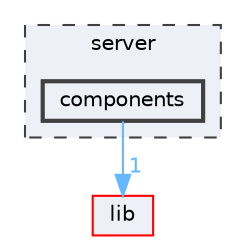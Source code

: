 digraph "server/components"
{
 // LATEX_PDF_SIZE
  bgcolor="transparent";
  edge [fontname=Helvetica,fontsize=10,labelfontname=Helvetica,labelfontsize=10];
  node [fontname=Helvetica,fontsize=10,shape=box,height=0.2,width=0.4];
  compound=true
  subgraph clusterdir_41e1742e44e2de38b3bc91f993fed282 {
    graph [ bgcolor="#edf0f7", pencolor="grey25", label="server", fontname=Helvetica,fontsize=10 style="filled,dashed", URL="dir_41e1742e44e2de38b3bc91f993fed282.html",tooltip=""]
  dir_6b2c61eb382ab419ad7734b876fac27c [label="components", fillcolor="#edf0f7", color="grey25", style="filled,bold", URL="dir_6b2c61eb382ab419ad7734b876fac27c.html",tooltip=""];
  }
  dir_97aefd0d527b934f1d99a682da8fe6a9 [label="lib", fillcolor="#edf0f7", color="red", style="filled", URL="dir_97aefd0d527b934f1d99a682da8fe6a9.html",tooltip=""];
  dir_6b2c61eb382ab419ad7734b876fac27c->dir_97aefd0d527b934f1d99a682da8fe6a9 [headlabel="1", labeldistance=1.5 headhref="dir_000002_000008.html" href="dir_000002_000008.html" color="steelblue1" fontcolor="steelblue1"];
}
